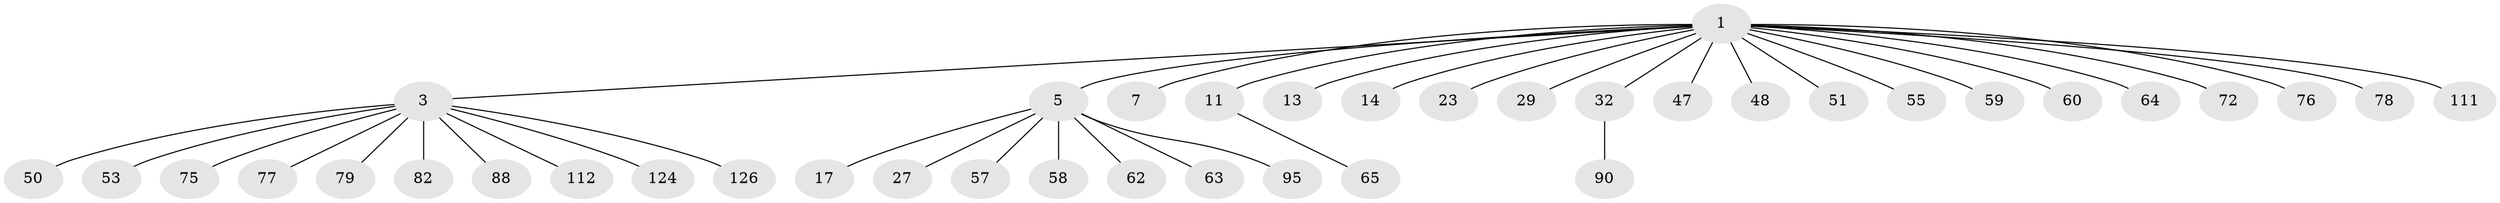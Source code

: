 // original degree distribution, {9: 0.007352941176470588, 5: 0.04411764705882353, 6: 0.014705882352941176, 2: 0.2426470588235294, 4: 0.0661764705882353, 3: 0.11764705882352941, 1: 0.5073529411764706}
// Generated by graph-tools (version 1.1) at 2025/19/03/04/25 18:19:13]
// undirected, 40 vertices, 39 edges
graph export_dot {
graph [start="1"]
  node [color=gray90,style=filled];
  1 [super="+2+6"];
  3 [super="+46+80+21+10+4"];
  5 [super="+9+54+12"];
  7 [super="+30+99+24+42"];
  11 [super="+20"];
  13 [super="+52+119+36+84"];
  14 [super="+120"];
  17 [super="+91"];
  23 [super="+37"];
  27 [super="+114+49"];
  29;
  32 [super="+69+66"];
  47;
  48 [super="+85"];
  50;
  51;
  53 [super="+108"];
  55 [super="+130"];
  57 [super="+116+131+122"];
  58;
  59;
  60;
  62;
  63;
  64;
  65;
  72 [super="+98"];
  75 [super="+115+87"];
  76;
  77 [super="+100"];
  78 [super="+129+81"];
  79 [super="+103+121"];
  82 [super="+89"];
  88 [super="+109+117+94"];
  90;
  95;
  111;
  112;
  124;
  126;
  1 -- 5;
  1 -- 7;
  1 -- 11;
  1 -- 13;
  1 -- 32;
  1 -- 64;
  1 -- 111;
  1 -- 3;
  1 -- 23;
  1 -- 14;
  1 -- 78;
  1 -- 72;
  1 -- 76;
  1 -- 47;
  1 -- 48;
  1 -- 51;
  1 -- 55;
  1 -- 59;
  1 -- 60;
  1 -- 29;
  3 -- 50;
  3 -- 53;
  3 -- 112;
  3 -- 124;
  3 -- 82;
  3 -- 77;
  3 -- 88;
  3 -- 75;
  3 -- 126;
  3 -- 79;
  5 -- 17;
  5 -- 95;
  5 -- 57;
  5 -- 58;
  5 -- 27;
  5 -- 62;
  5 -- 63;
  11 -- 65;
  32 -- 90;
}
